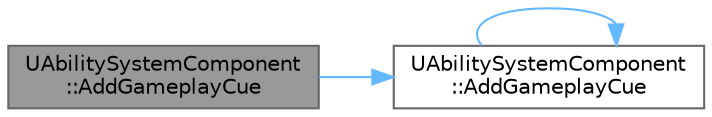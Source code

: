 digraph "UAbilitySystemComponent::AddGameplayCue"
{
 // INTERACTIVE_SVG=YES
 // LATEX_PDF_SIZE
  bgcolor="transparent";
  edge [fontname=Helvetica,fontsize=10,labelfontname=Helvetica,labelfontsize=10];
  node [fontname=Helvetica,fontsize=10,shape=box,height=0.2,width=0.4];
  rankdir="LR";
  Node1 [id="Node000001",label="UAbilitySystemComponent\l::AddGameplayCue",height=0.2,width=0.4,color="gray40", fillcolor="grey60", style="filled", fontcolor="black",tooltip=" "];
  Node1 -> Node2 [id="edge1_Node000001_Node000002",color="steelblue1",style="solid",tooltip=" "];
  Node2 [id="Node000002",label="UAbilitySystemComponent\l::AddGameplayCue",height=0.2,width=0.4,color="grey40", fillcolor="white", style="filled",URL="$d4/d2d/classUAbilitySystemComponent.html#a74d781dcd28e530f79ce4f9bbdf4621c",tooltip="Add a persistent gameplay cue."];
  Node2 -> Node2 [id="edge2_Node000002_Node000002",color="steelblue1",style="solid",tooltip=" "];
}
